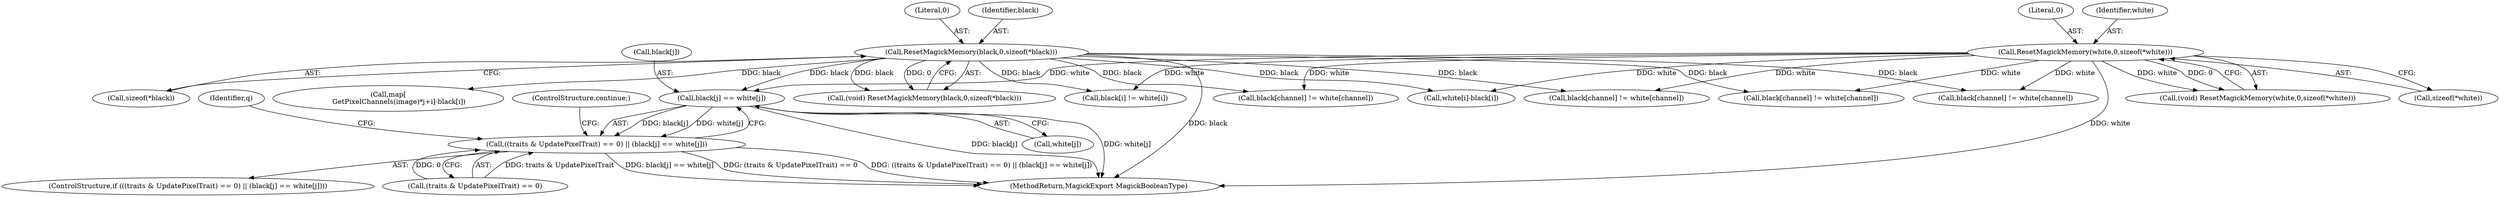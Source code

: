 digraph "0_ImageMagick_76401e172ea3a55182be2b8e2aca4d07270f6da6_0@array" {
"1000892" [label="(Call,black[j] == white[j])"];
"1000462" [label="(Call,ResetMagickMemory(black,0,sizeof(*black)))"];
"1000470" [label="(Call,ResetMagickMemory(white,0,sizeof(*white)))"];
"1000886" [label="(Call,((traits & UpdatePixelTrait) == 0) || (black[j] == white[j]))"];
"1000465" [label="(Call,sizeof(*black))"];
"1000893" [label="(Call,black[j])"];
"1000510" [label="(Call,black[i] != white[i])"];
"1000468" [label="(Call,(void) ResetMagickMemory(white,0,sizeof(*white)))"];
"1000705" [label="(Call,black[channel] != white[channel])"];
"1000613" [label="(Call,black[channel] != white[channel])"];
"1000545" [label="(Call,map[\n          GetPixelChannels(image)*j+i]-black[i])"];
"1000462" [label="(Call,ResetMagickMemory(black,0,sizeof(*black)))"];
"1000902" [label="(Identifier,q)"];
"1000472" [label="(Literal,0)"];
"1000464" [label="(Literal,0)"];
"1000886" [label="(Call,((traits & UpdatePixelTrait) == 0) || (black[j] == white[j]))"];
"1000471" [label="(Identifier,white)"];
"1000899" [label="(ControlStructure,continue;)"];
"1000557" [label="(Call,white[i]-black[i])"];
"1000470" [label="(Call,ResetMagickMemory(white,0,sizeof(*white)))"];
"1000473" [label="(Call,sizeof(*white))"];
"1000659" [label="(Call,black[channel] != white[channel])"];
"1000968" [label="(MethodReturn,MagickExport MagickBooleanType)"];
"1000751" [label="(Call,black[channel] != white[channel])"];
"1000463" [label="(Identifier,black)"];
"1000892" [label="(Call,black[j] == white[j])"];
"1000460" [label="(Call,(void) ResetMagickMemory(black,0,sizeof(*black)))"];
"1000885" [label="(ControlStructure,if (((traits & UpdatePixelTrait) == 0) || (black[j] == white[j])))"];
"1000887" [label="(Call,(traits & UpdatePixelTrait) == 0)"];
"1000896" [label="(Call,white[j])"];
"1000892" -> "1000886"  [label="AST: "];
"1000892" -> "1000896"  [label="CFG: "];
"1000893" -> "1000892"  [label="AST: "];
"1000896" -> "1000892"  [label="AST: "];
"1000886" -> "1000892"  [label="CFG: "];
"1000892" -> "1000968"  [label="DDG: black[j]"];
"1000892" -> "1000968"  [label="DDG: white[j]"];
"1000892" -> "1000886"  [label="DDG: black[j]"];
"1000892" -> "1000886"  [label="DDG: white[j]"];
"1000462" -> "1000892"  [label="DDG: black"];
"1000470" -> "1000892"  [label="DDG: white"];
"1000462" -> "1000460"  [label="AST: "];
"1000462" -> "1000465"  [label="CFG: "];
"1000463" -> "1000462"  [label="AST: "];
"1000464" -> "1000462"  [label="AST: "];
"1000465" -> "1000462"  [label="AST: "];
"1000460" -> "1000462"  [label="CFG: "];
"1000462" -> "1000968"  [label="DDG: black"];
"1000462" -> "1000460"  [label="DDG: black"];
"1000462" -> "1000460"  [label="DDG: 0"];
"1000462" -> "1000510"  [label="DDG: black"];
"1000462" -> "1000545"  [label="DDG: black"];
"1000462" -> "1000557"  [label="DDG: black"];
"1000462" -> "1000613"  [label="DDG: black"];
"1000462" -> "1000659"  [label="DDG: black"];
"1000462" -> "1000705"  [label="DDG: black"];
"1000462" -> "1000751"  [label="DDG: black"];
"1000470" -> "1000468"  [label="AST: "];
"1000470" -> "1000473"  [label="CFG: "];
"1000471" -> "1000470"  [label="AST: "];
"1000472" -> "1000470"  [label="AST: "];
"1000473" -> "1000470"  [label="AST: "];
"1000468" -> "1000470"  [label="CFG: "];
"1000470" -> "1000968"  [label="DDG: white"];
"1000470" -> "1000468"  [label="DDG: white"];
"1000470" -> "1000468"  [label="DDG: 0"];
"1000470" -> "1000510"  [label="DDG: white"];
"1000470" -> "1000557"  [label="DDG: white"];
"1000470" -> "1000613"  [label="DDG: white"];
"1000470" -> "1000659"  [label="DDG: white"];
"1000470" -> "1000705"  [label="DDG: white"];
"1000470" -> "1000751"  [label="DDG: white"];
"1000886" -> "1000885"  [label="AST: "];
"1000886" -> "1000887"  [label="CFG: "];
"1000887" -> "1000886"  [label="AST: "];
"1000899" -> "1000886"  [label="CFG: "];
"1000902" -> "1000886"  [label="CFG: "];
"1000886" -> "1000968"  [label="DDG: ((traits & UpdatePixelTrait) == 0) || (black[j] == white[j])"];
"1000886" -> "1000968"  [label="DDG: black[j] == white[j]"];
"1000886" -> "1000968"  [label="DDG: (traits & UpdatePixelTrait) == 0"];
"1000887" -> "1000886"  [label="DDG: traits & UpdatePixelTrait"];
"1000887" -> "1000886"  [label="DDG: 0"];
}
